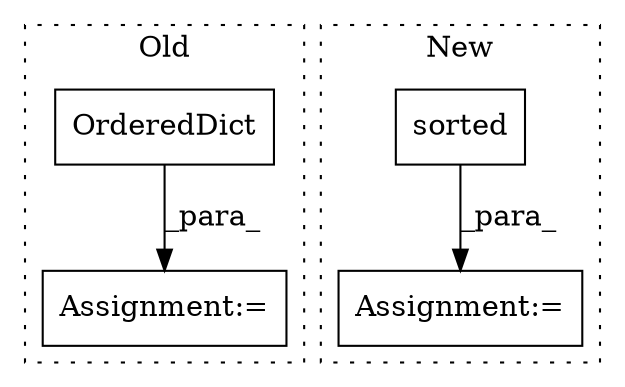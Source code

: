 digraph G {
subgraph cluster0 {
1 [label="OrderedDict" a="32" s="1817,1996" l="28,-10" shape="box"];
4 [label="Assignment:=" a="7" s="1816" l="1" shape="box"];
label = "Old";
style="dotted";
}
subgraph cluster1 {
2 [label="sorted" a="32" s="1452,1492" l="7,1" shape="box"];
3 [label="Assignment:=" a="7" s="1439" l="1" shape="box"];
label = "New";
style="dotted";
}
1 -> 4 [label="_para_"];
2 -> 3 [label="_para_"];
}